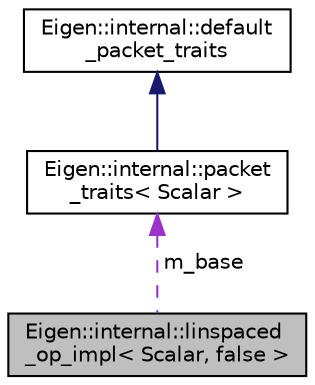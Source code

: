 digraph "Eigen::internal::linspaced_op_impl&lt; Scalar, false &gt;"
{
  edge [fontname="Helvetica",fontsize="10",labelfontname="Helvetica",labelfontsize="10"];
  node [fontname="Helvetica",fontsize="10",shape=record];
  Node1 [label="Eigen::internal::linspaced\l_op_impl\< Scalar, false \>",height=0.2,width=0.4,color="black", fillcolor="grey75", style="filled" fontcolor="black"];
  Node2 -> Node1 [dir="back",color="darkorchid3",fontsize="10",style="dashed",label=" m_base" ,fontname="Helvetica"];
  Node2 [label="Eigen::internal::packet\l_traits\< Scalar \>",height=0.2,width=0.4,color="black", fillcolor="white", style="filled",URL="$structEigen_1_1internal_1_1packet__traits.html"];
  Node3 -> Node2 [dir="back",color="midnightblue",fontsize="10",style="solid",fontname="Helvetica"];
  Node3 [label="Eigen::internal::default\l_packet_traits",height=0.2,width=0.4,color="black", fillcolor="white", style="filled",URL="$structEigen_1_1internal_1_1default__packet__traits.html"];
}
